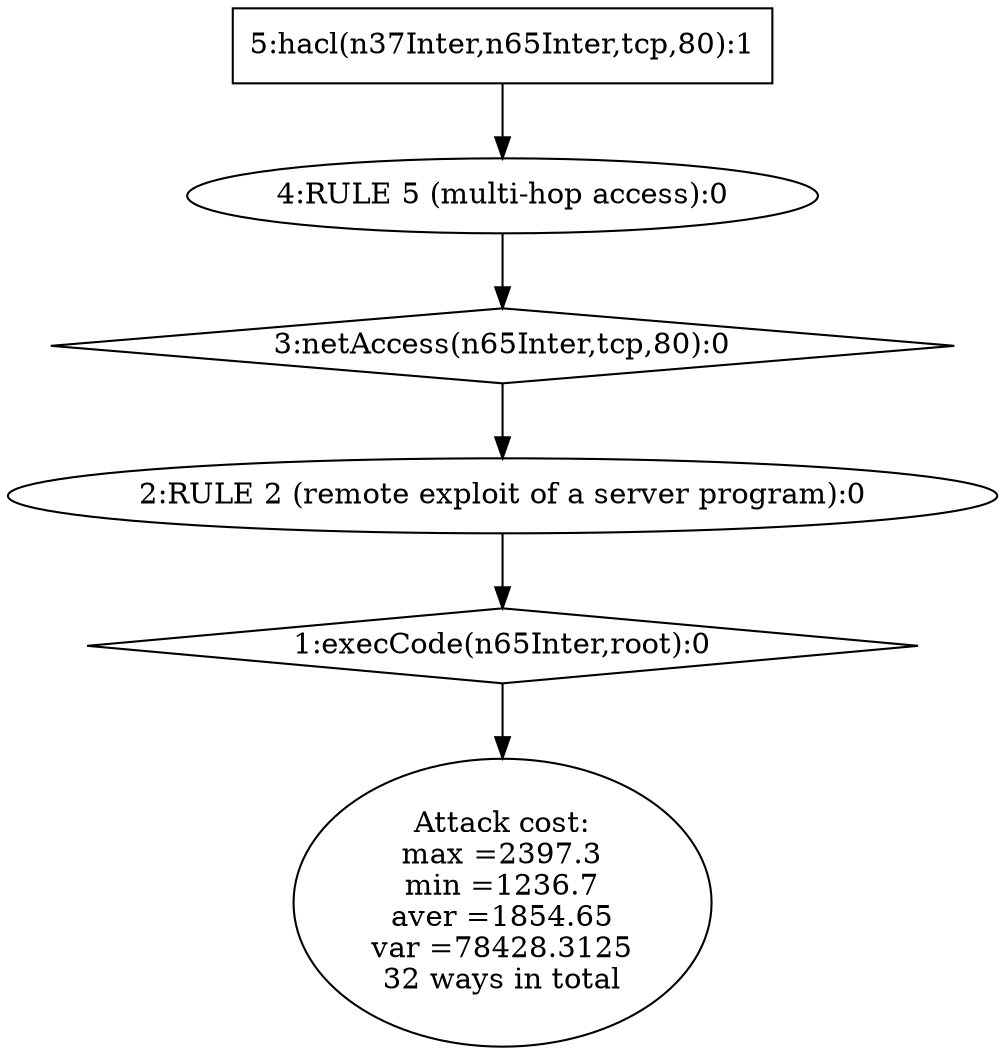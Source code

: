 digraph G {
	0 [label="Attack cost:\nmax =2397.3\nmin =1236.7\naver =1854.65\nvar =78428.3125\n32 ways in total",shape=ellipse];
	1 [label="1:execCode(n65Inter,root):0",shape=diamond];
	2 [label="2:RULE 2 (remote exploit of a server program):0",shape=ellipse];
	3 [label="3:netAccess(n65Inter,tcp,80):0",shape=diamond];
	4 [label="4:RULE 5 (multi-hop access):0",shape=ellipse];
	5 [label="5:hacl(n37Inter,n65Inter,tcp,80):1",shape=box];
	1 -> 0 ;
	2 -> 1; 
	3 -> 2; 
	4 -> 3; 
	5 -> 4;
}
